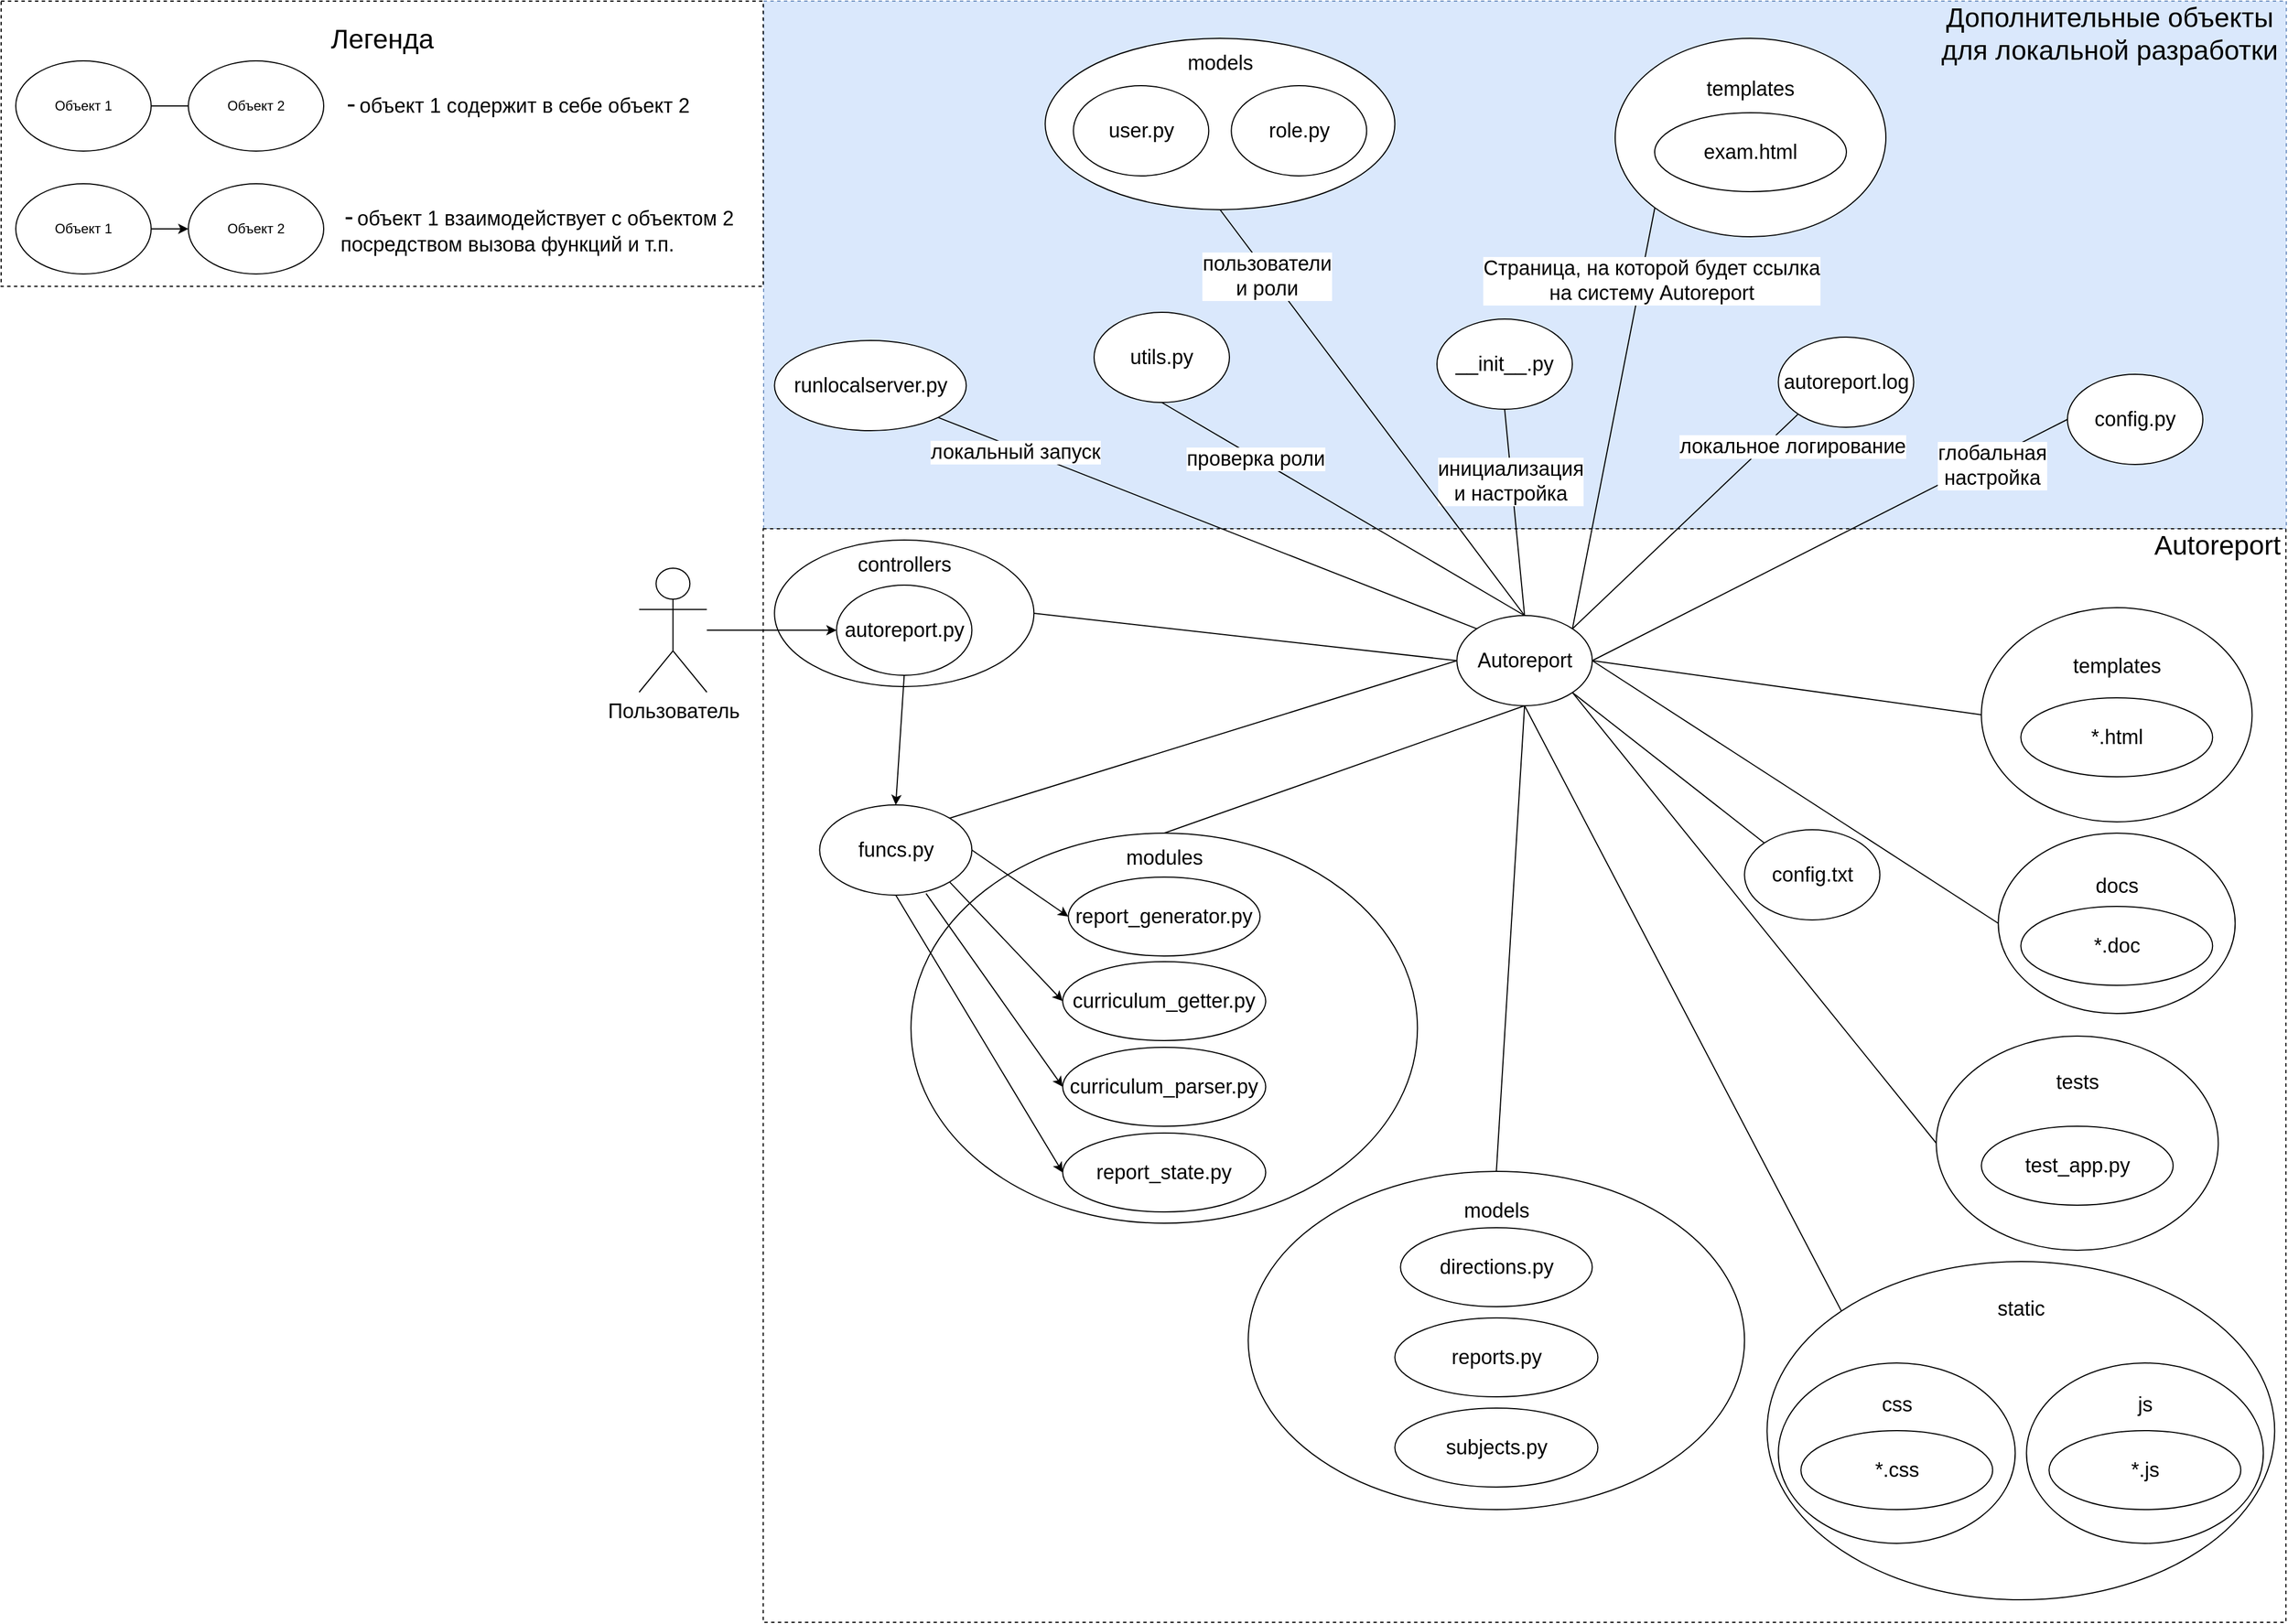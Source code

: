 <mxfile version="21.1.8" type="device">
  <diagram name="Страница 1" id="AQNEagUpSirrdBKasuVi">
    <mxGraphModel dx="3475" dy="1345" grid="0" gridSize="10" guides="1" tooltips="1" connect="1" arrows="1" fold="1" page="1" pageScale="1" pageWidth="850" pageHeight="1100" math="0" shadow="0">
      <root>
        <mxCell id="0" />
        <mxCell id="1" parent="0" />
        <mxCell id="csbuQ1kqr8Ar-hGWvevk-253" value="" style="rounded=0;whiteSpace=wrap;html=1;dashed=1;fillColor=#dae8fc;strokeColor=#6c8ebf;" parent="1" vertex="1">
          <mxGeometry x="202" y="162" width="1350" height="468" as="geometry" />
        </mxCell>
        <mxCell id="csbuQ1kqr8Ar-hGWvevk-183" value="" style="rounded=0;whiteSpace=wrap;html=1;dashed=1;" parent="1" vertex="1">
          <mxGeometry x="201.667" y="630" width="1350" height="970" as="geometry" />
        </mxCell>
        <mxCell id="csbuQ1kqr8Ar-hGWvevk-184" style="rounded=0;orthogonalLoop=1;jettySize=auto;html=1;exitX=1;exitY=0.5;exitDx=0;exitDy=0;entryX=0;entryY=0.5;entryDx=0;entryDy=0;endArrow=none;endFill=0;" parent="1" source="csbuQ1kqr8Ar-hGWvevk-187" target="csbuQ1kqr8Ar-hGWvevk-195" edge="1">
          <mxGeometry relative="1" as="geometry" />
        </mxCell>
        <mxCell id="csbuQ1kqr8Ar-hGWvevk-185" value="&lt;div&gt;&lt;font style=&quot;font-size: 18px;&quot;&gt;глобальная&lt;/font&gt;&lt;/div&gt;&lt;div&gt;&lt;font style=&quot;font-size: 18px;&quot;&gt;настройка&lt;br&gt;&lt;/font&gt;&lt;/div&gt;" style="edgeLabel;html=1;align=center;verticalAlign=middle;resizable=0;points=[];" parent="csbuQ1kqr8Ar-hGWvevk-184" vertex="1" connectable="0">
          <mxGeometry x="0.655" y="-6" relative="1" as="geometry">
            <mxPoint x="3" y="-2" as="offset" />
          </mxGeometry>
        </mxCell>
        <mxCell id="csbuQ1kqr8Ar-hGWvevk-186" style="rounded=0;orthogonalLoop=1;jettySize=auto;html=1;exitX=0;exitY=0.5;exitDx=0;exitDy=0;entryX=1;entryY=0.5;entryDx=0;entryDy=0;endArrow=none;endFill=0;" parent="1" source="csbuQ1kqr8Ar-hGWvevk-187" target="csbuQ1kqr8Ar-hGWvevk-189" edge="1">
          <mxGeometry relative="1" as="geometry" />
        </mxCell>
        <mxCell id="csbuQ1kqr8Ar-hGWvevk-187" value="&lt;font style=&quot;font-size: 18px;&quot;&gt;Autoreport&lt;/font&gt;" style="ellipse;whiteSpace=wrap;html=1;" parent="1" vertex="1">
          <mxGeometry x="816.667" y="707" width="120" height="80" as="geometry" />
        </mxCell>
        <mxCell id="csbuQ1kqr8Ar-hGWvevk-188" value="&lt;div&gt;&lt;font style=&quot;font-size: 18px;&quot;&gt;templates&lt;br&gt;&lt;/font&gt;&lt;/div&gt;&lt;div&gt;&lt;font style=&quot;font-size: 18px;&quot;&gt;&lt;br&gt;&lt;/font&gt;&lt;/div&gt;&lt;div&gt;&lt;font style=&quot;font-size: 18px;&quot;&gt;&lt;br&gt;&lt;/font&gt;&lt;/div&gt;&lt;div&gt;&lt;font style=&quot;font-size: 18px;&quot;&gt;&lt;br&gt;&lt;/font&gt;&lt;/div&gt;&lt;div&gt;&lt;font style=&quot;font-size: 18px;&quot;&gt;&lt;br&gt;&lt;/font&gt;&lt;/div&gt;" style="ellipse;whiteSpace=wrap;html=1;" parent="1" vertex="1">
          <mxGeometry x="1281.667" y="700" width="240" height="190" as="geometry" />
        </mxCell>
        <mxCell id="csbuQ1kqr8Ar-hGWvevk-189" value="&lt;div&gt;&lt;font style=&quot;font-size: 18px;&quot;&gt;controllers&lt;/font&gt;&lt;/div&gt;&lt;div&gt;&lt;font style=&quot;font-size: 18px;&quot;&gt;&lt;br&gt;&lt;/font&gt;&lt;/div&gt;&lt;div&gt;&lt;font style=&quot;font-size: 18px;&quot;&gt;&lt;br&gt;&lt;/font&gt;&lt;/div&gt;&lt;div&gt;&lt;font style=&quot;font-size: 18px;&quot;&gt;&lt;br&gt;&lt;/font&gt;&lt;/div&gt;&lt;div&gt;&lt;font style=&quot;font-size: 18px;&quot;&gt;&lt;br&gt;&lt;/font&gt;&lt;/div&gt;" style="ellipse;whiteSpace=wrap;html=1;" parent="1" vertex="1">
          <mxGeometry x="211.667" y="640" width="230" height="130" as="geometry" />
        </mxCell>
        <mxCell id="csbuQ1kqr8Ar-hGWvevk-190" value="&lt;div&gt;&lt;font style=&quot;font-size: 18px;&quot;&gt;static&lt;br&gt;&lt;/font&gt;&lt;/div&gt;&lt;div&gt;&lt;font style=&quot;font-size: 18px;&quot;&gt;&lt;br&gt;&lt;/font&gt;&lt;/div&gt;&lt;div&gt;&lt;font style=&quot;font-size: 18px;&quot;&gt;&lt;br&gt;&lt;/font&gt;&lt;/div&gt;&lt;div&gt;&lt;font style=&quot;font-size: 18px;&quot;&gt;&lt;br&gt;&lt;/font&gt;&lt;/div&gt;&lt;div&gt;&lt;font style=&quot;font-size: 18px;&quot;&gt;&lt;br&gt;&lt;/font&gt;&lt;/div&gt;&lt;div&gt;&lt;font style=&quot;font-size: 18px;&quot;&gt;&lt;br&gt;&lt;/font&gt;&lt;/div&gt;&lt;div&gt;&lt;font style=&quot;font-size: 18px;&quot;&gt;&lt;br&gt;&lt;/font&gt;&lt;/div&gt;&lt;div&gt;&lt;font style=&quot;font-size: 18px;&quot;&gt;&lt;br&gt;&lt;/font&gt;&lt;/div&gt;&lt;div&gt;&lt;font style=&quot;font-size: 18px;&quot;&gt;&lt;br&gt;&lt;/font&gt;&lt;/div&gt;&lt;div&gt;&lt;font style=&quot;font-size: 18px;&quot;&gt;&lt;br&gt;&lt;/font&gt;&lt;/div&gt;&lt;div&gt;&lt;font style=&quot;font-size: 18px;&quot;&gt;&lt;br&gt;&lt;/font&gt;&lt;/div&gt;" style="ellipse;whiteSpace=wrap;html=1;" parent="1" vertex="1">
          <mxGeometry x="1091.667" y="1280" width="450" height="300" as="geometry" />
        </mxCell>
        <mxCell id="csbuQ1kqr8Ar-hGWvevk-191" value="&lt;font style=&quot;font-size: 18px;&quot;&gt;autoreport.py&lt;/font&gt;" style="ellipse;whiteSpace=wrap;html=1;" parent="1" vertex="1">
          <mxGeometry x="266.667" y="680" width="120" height="80" as="geometry" />
        </mxCell>
        <mxCell id="csbuQ1kqr8Ar-hGWvevk-192" value="&lt;font style=&quot;font-size: 18px;&quot;&gt;funcs.py&lt;/font&gt;" style="ellipse;whiteSpace=wrap;html=1;" parent="1" vertex="1">
          <mxGeometry x="251.667" y="875" width="135" height="80" as="geometry" />
        </mxCell>
        <mxCell id="csbuQ1kqr8Ar-hGWvevk-193" value="&lt;div&gt;&lt;font style=&quot;font-size: 18px;&quot;&gt;tests&lt;br&gt;&lt;/font&gt;&lt;/div&gt;&lt;div&gt;&lt;font style=&quot;font-size: 18px;&quot;&gt;&lt;br&gt;&lt;/font&gt;&lt;/div&gt;&lt;div&gt;&lt;font style=&quot;font-size: 18px;&quot;&gt;&lt;br&gt;&lt;/font&gt;&lt;/div&gt;&lt;div&gt;&lt;font style=&quot;font-size: 18px;&quot;&gt;&lt;br&gt;&lt;/font&gt;&lt;/div&gt;&lt;div&gt;&lt;font style=&quot;font-size: 18px;&quot;&gt;&lt;br&gt;&lt;/font&gt;&lt;/div&gt;&lt;div&gt;&lt;font style=&quot;font-size: 18px;&quot;&gt;&lt;br&gt;&lt;/font&gt;&lt;/div&gt;" style="ellipse;whiteSpace=wrap;html=1;" parent="1" vertex="1">
          <mxGeometry x="1241.667" y="1080" width="250" height="190" as="geometry" />
        </mxCell>
        <mxCell id="csbuQ1kqr8Ar-hGWvevk-194" value="&lt;div&gt;&lt;font style=&quot;font-size: 18px;&quot;&gt;docs&lt;br&gt;&lt;/font&gt;&lt;/div&gt;&lt;div&gt;&lt;font style=&quot;font-size: 18px;&quot;&gt;&lt;br&gt;&lt;/font&gt;&lt;/div&gt;&lt;div&gt;&lt;font style=&quot;font-size: 18px;&quot;&gt;&lt;br&gt;&lt;/font&gt;&lt;/div&gt;&lt;div&gt;&lt;font style=&quot;font-size: 18px;&quot;&gt;&lt;br&gt;&lt;/font&gt;&lt;/div&gt;" style="ellipse;whiteSpace=wrap;html=1;" parent="1" vertex="1">
          <mxGeometry x="1296.667" y="900" width="210" height="160" as="geometry" />
        </mxCell>
        <mxCell id="csbuQ1kqr8Ar-hGWvevk-195" value="&lt;font style=&quot;font-size: 18px;&quot;&gt;config.py&lt;/font&gt;" style="ellipse;whiteSpace=wrap;html=1;" parent="1" vertex="1">
          <mxGeometry x="1357.997" y="493" width="120" height="80" as="geometry" />
        </mxCell>
        <mxCell id="csbuQ1kqr8Ar-hGWvevk-196" value="&lt;font style=&quot;font-size: 18px;&quot;&gt;config.txt&lt;/font&gt;" style="ellipse;whiteSpace=wrap;html=1;" parent="1" vertex="1">
          <mxGeometry x="1071.667" y="897" width="120" height="80" as="geometry" />
        </mxCell>
        <mxCell id="csbuQ1kqr8Ar-hGWvevk-197" style="rounded=0;orthogonalLoop=1;jettySize=auto;html=1;exitX=0;exitY=0.5;exitDx=0;exitDy=0;entryX=1;entryY=0;entryDx=0;entryDy=0;endArrow=none;endFill=0;" parent="1" source="csbuQ1kqr8Ar-hGWvevk-187" target="csbuQ1kqr8Ar-hGWvevk-192" edge="1">
          <mxGeometry relative="1" as="geometry">
            <mxPoint x="666.667" y="770" as="sourcePoint" />
            <mxPoint x="581.667" y="730" as="targetPoint" />
          </mxGeometry>
        </mxCell>
        <mxCell id="csbuQ1kqr8Ar-hGWvevk-198" style="rounded=0;orthogonalLoop=1;jettySize=auto;html=1;exitX=1;exitY=1;exitDx=0;exitDy=0;entryX=0;entryY=0;entryDx=0;entryDy=0;endArrow=none;endFill=0;" parent="1" source="csbuQ1kqr8Ar-hGWvevk-187" target="csbuQ1kqr8Ar-hGWvevk-196" edge="1">
          <mxGeometry relative="1" as="geometry">
            <mxPoint x="768.667" y="798" as="sourcePoint" />
            <mxPoint x="909.667" y="1112" as="targetPoint" />
          </mxGeometry>
        </mxCell>
        <mxCell id="csbuQ1kqr8Ar-hGWvevk-199" style="rounded=0;orthogonalLoop=1;jettySize=auto;html=1;exitX=1;exitY=1;exitDx=0;exitDy=0;entryX=0;entryY=0.5;entryDx=0;entryDy=0;endArrow=none;endFill=0;" parent="1" source="csbuQ1kqr8Ar-hGWvevk-187" target="csbuQ1kqr8Ar-hGWvevk-193" edge="1">
          <mxGeometry relative="1" as="geometry">
            <mxPoint x="768.667" y="798" as="sourcePoint" />
            <mxPoint x="949.667" y="1022" as="targetPoint" />
          </mxGeometry>
        </mxCell>
        <mxCell id="csbuQ1kqr8Ar-hGWvevk-200" style="rounded=0;orthogonalLoop=1;jettySize=auto;html=1;exitX=1;exitY=0.5;exitDx=0;exitDy=0;entryX=0;entryY=0.5;entryDx=0;entryDy=0;endArrow=none;endFill=0;" parent="1" source="csbuQ1kqr8Ar-hGWvevk-187" target="csbuQ1kqr8Ar-hGWvevk-194" edge="1">
          <mxGeometry relative="1" as="geometry">
            <mxPoint x="768.667" y="798" as="sourcePoint" />
            <mxPoint x="971.667" y="970" as="targetPoint" />
          </mxGeometry>
        </mxCell>
        <mxCell id="csbuQ1kqr8Ar-hGWvevk-201" style="rounded=0;orthogonalLoop=1;jettySize=auto;html=1;exitX=0.5;exitY=1;exitDx=0;exitDy=0;entryX=0;entryY=0;entryDx=0;entryDy=0;endArrow=none;endFill=0;" parent="1" source="csbuQ1kqr8Ar-hGWvevk-187" target="csbuQ1kqr8Ar-hGWvevk-190" edge="1">
          <mxGeometry relative="1" as="geometry">
            <mxPoint x="786.667" y="770" as="sourcePoint" />
            <mxPoint x="991.667" y="880" as="targetPoint" />
          </mxGeometry>
        </mxCell>
        <mxCell id="csbuQ1kqr8Ar-hGWvevk-202" style="rounded=0;orthogonalLoop=1;jettySize=auto;html=1;exitX=1;exitY=0.5;exitDx=0;exitDy=0;entryX=0;entryY=0.5;entryDx=0;entryDy=0;endArrow=none;endFill=0;" parent="1" source="csbuQ1kqr8Ar-hGWvevk-187" target="csbuQ1kqr8Ar-hGWvevk-188" edge="1">
          <mxGeometry relative="1" as="geometry">
            <mxPoint x="786.667" y="770" as="sourcePoint" />
            <mxPoint x="861.667" y="720" as="targetPoint" />
          </mxGeometry>
        </mxCell>
        <mxCell id="csbuQ1kqr8Ar-hGWvevk-203" value="&lt;font style=&quot;font-size: 24px;&quot;&gt;Autoreport&lt;/font&gt;" style="text;html=1;strokeColor=none;fillColor=none;align=center;verticalAlign=middle;whiteSpace=wrap;rounded=0;" parent="1" vertex="1">
          <mxGeometry x="1430" y="630" width="121.67" height="30" as="geometry" />
        </mxCell>
        <mxCell id="csbuQ1kqr8Ar-hGWvevk-204" value="&lt;font style=&quot;font-size: 18px;&quot;&gt;Пользователь&lt;/font&gt;" style="shape=umlActor;verticalLabelPosition=bottom;verticalAlign=top;html=1;outlineConnect=0;" parent="1" vertex="1">
          <mxGeometry x="91.667" y="665" width="60" height="110" as="geometry" />
        </mxCell>
        <mxCell id="csbuQ1kqr8Ar-hGWvevk-205" style="rounded=0;orthogonalLoop=1;jettySize=auto;html=1;entryX=0;entryY=0.5;entryDx=0;entryDy=0;startArrow=none;startFill=0;" parent="1" source="csbuQ1kqr8Ar-hGWvevk-204" target="csbuQ1kqr8Ar-hGWvevk-191" edge="1">
          <mxGeometry relative="1" as="geometry">
            <mxPoint x="471.667" y="810" as="sourcePoint" />
            <mxPoint x="506.667" y="830" as="targetPoint" />
          </mxGeometry>
        </mxCell>
        <mxCell id="csbuQ1kqr8Ar-hGWvevk-206" value="&lt;font style=&quot;font-size: 18px;&quot;&gt;autoreport.log&lt;/font&gt;" style="ellipse;whiteSpace=wrap;html=1;" parent="1" vertex="1">
          <mxGeometry x="1101.667" y="460" width="120" height="80" as="geometry" />
        </mxCell>
        <mxCell id="csbuQ1kqr8Ar-hGWvevk-207" value="&lt;font style=&quot;font-size: 18px;&quot;&gt;__init__.py&lt;/font&gt;" style="ellipse;whiteSpace=wrap;html=1;" parent="1" vertex="1">
          <mxGeometry x="798.997" y="444" width="120" height="80" as="geometry" />
        </mxCell>
        <mxCell id="csbuQ1kqr8Ar-hGWvevk-208" value="&lt;font style=&quot;font-size: 18px;&quot;&gt;runlocalserver.py&lt;/font&gt;" style="ellipse;whiteSpace=wrap;html=1;" parent="1" vertex="1">
          <mxGeometry x="211.667" y="463" width="170" height="80" as="geometry" />
        </mxCell>
        <mxCell id="csbuQ1kqr8Ar-hGWvevk-209" style="rounded=0;orthogonalLoop=1;jettySize=auto;html=1;exitX=1;exitY=0;exitDx=0;exitDy=0;entryX=0;entryY=1;entryDx=0;entryDy=0;endArrow=none;endFill=0;" parent="1" source="csbuQ1kqr8Ar-hGWvevk-187" target="csbuQ1kqr8Ar-hGWvevk-206" edge="1">
          <mxGeometry relative="1" as="geometry">
            <mxPoint x="786.667" y="770" as="sourcePoint" />
            <mxPoint x="861.667" y="720" as="targetPoint" />
          </mxGeometry>
        </mxCell>
        <mxCell id="csbuQ1kqr8Ar-hGWvevk-210" value="&lt;font style=&quot;font-size: 18px;&quot;&gt;локальное логирование&lt;br&gt;&lt;/font&gt;" style="edgeLabel;html=1;align=center;verticalAlign=middle;resizable=0;points=[];" parent="csbuQ1kqr8Ar-hGWvevk-209" vertex="1" connectable="0">
          <mxGeometry x="0.384" y="-1" relative="1" as="geometry">
            <mxPoint x="56" y="-31" as="offset" />
          </mxGeometry>
        </mxCell>
        <mxCell id="csbuQ1kqr8Ar-hGWvevk-211" style="rounded=0;orthogonalLoop=1;jettySize=auto;html=1;exitX=0.5;exitY=0;exitDx=0;exitDy=0;entryX=0.5;entryY=1;entryDx=0;entryDy=0;endArrow=none;endFill=0;" parent="1" source="csbuQ1kqr8Ar-hGWvevk-187" target="csbuQ1kqr8Ar-hGWvevk-207" edge="1">
          <mxGeometry relative="1" as="geometry">
            <mxPoint x="768.667" y="742" as="sourcePoint" />
            <mxPoint x="804.667" y="638" as="targetPoint" />
          </mxGeometry>
        </mxCell>
        <mxCell id="csbuQ1kqr8Ar-hGWvevk-212" value="&lt;div&gt;&lt;font style=&quot;font-size: 18px;&quot;&gt;инициализация&lt;/font&gt;&lt;/div&gt;&lt;div&gt;&lt;font style=&quot;font-size: 18px;&quot;&gt;и настройка&lt;/font&gt;&lt;/div&gt;" style="edgeLabel;html=1;align=center;verticalAlign=middle;resizable=0;points=[];" parent="csbuQ1kqr8Ar-hGWvevk-211" vertex="1" connectable="0">
          <mxGeometry x="0.308" y="1" relative="1" as="geometry">
            <mxPoint as="offset" />
          </mxGeometry>
        </mxCell>
        <mxCell id="csbuQ1kqr8Ar-hGWvevk-213" style="rounded=0;orthogonalLoop=1;jettySize=auto;html=1;exitX=0;exitY=0;exitDx=0;exitDy=0;entryX=1;entryY=1;entryDx=0;entryDy=0;endArrow=none;endFill=0;" parent="1" source="csbuQ1kqr8Ar-hGWvevk-187" target="csbuQ1kqr8Ar-hGWvevk-208" edge="1">
          <mxGeometry relative="1" as="geometry">
            <mxPoint x="768.667" y="742" as="sourcePoint" />
            <mxPoint x="849.667" y="648" as="targetPoint" />
          </mxGeometry>
        </mxCell>
        <mxCell id="csbuQ1kqr8Ar-hGWvevk-214" value="&lt;font style=&quot;font-size: 18px;&quot;&gt;локальный запуск&lt;br&gt;&lt;/font&gt;" style="edgeLabel;html=1;align=center;verticalAlign=middle;resizable=0;points=[];" parent="csbuQ1kqr8Ar-hGWvevk-213" vertex="1" connectable="0">
          <mxGeometry x="0.711" y="4" relative="1" as="geometry">
            <mxPoint x="1" as="offset" />
          </mxGeometry>
        </mxCell>
        <mxCell id="csbuQ1kqr8Ar-hGWvevk-215" value="&lt;font style=&quot;font-size: 18px;&quot;&gt;utils.py&lt;/font&gt;" style="ellipse;whiteSpace=wrap;html=1;" parent="1" vertex="1">
          <mxGeometry x="494.997" y="438" width="120" height="80" as="geometry" />
        </mxCell>
        <mxCell id="csbuQ1kqr8Ar-hGWvevk-216" style="rounded=0;orthogonalLoop=1;jettySize=auto;html=1;exitX=0.5;exitY=0;exitDx=0;exitDy=0;entryX=0.5;entryY=1;entryDx=0;entryDy=0;endArrow=none;endFill=0;" parent="1" source="csbuQ1kqr8Ar-hGWvevk-187" target="csbuQ1kqr8Ar-hGWvevk-215" edge="1">
          <mxGeometry relative="1" as="geometry">
            <mxPoint x="726.667" y="730" as="sourcePoint" />
            <mxPoint x="841.667" y="620" as="targetPoint" />
          </mxGeometry>
        </mxCell>
        <mxCell id="csbuQ1kqr8Ar-hGWvevk-217" value="&lt;font style=&quot;font-size: 18px;&quot;&gt;проверка роли&lt;br&gt;&lt;/font&gt;" style="edgeLabel;html=1;align=center;verticalAlign=middle;resizable=0;points=[];" parent="csbuQ1kqr8Ar-hGWvevk-216" vertex="1" connectable="0">
          <mxGeometry x="0.482" y="1" relative="1" as="geometry">
            <mxPoint as="offset" />
          </mxGeometry>
        </mxCell>
        <mxCell id="csbuQ1kqr8Ar-hGWvevk-218" style="rounded=0;orthogonalLoop=1;jettySize=auto;html=1;exitX=0.5;exitY=1;exitDx=0;exitDy=0;entryX=0.5;entryY=0;entryDx=0;entryDy=0;startArrow=none;startFill=0;" parent="1" source="csbuQ1kqr8Ar-hGWvevk-191" target="csbuQ1kqr8Ar-hGWvevk-192" edge="1">
          <mxGeometry relative="1" as="geometry">
            <mxPoint x="456.667" y="1020" as="sourcePoint" />
            <mxPoint x="526.667" y="858" as="targetPoint" />
          </mxGeometry>
        </mxCell>
        <mxCell id="csbuQ1kqr8Ar-hGWvevk-219" value="&lt;div&gt;&lt;font style=&quot;font-size: 18px;&quot;&gt;modules&lt;br&gt;&lt;/font&gt;&lt;/div&gt;&lt;div&gt;&lt;font style=&quot;font-size: 18px;&quot;&gt;&lt;br&gt;&lt;/font&gt;&lt;/div&gt;&lt;div&gt;&lt;font style=&quot;font-size: 18px;&quot;&gt;&lt;br&gt;&lt;/font&gt;&lt;/div&gt;&lt;div&gt;&lt;font style=&quot;font-size: 18px;&quot;&gt;&lt;br&gt;&lt;/font&gt;&lt;/div&gt;&lt;div&gt;&lt;font style=&quot;font-size: 18px;&quot;&gt;&lt;br&gt;&lt;/font&gt;&lt;/div&gt;&lt;div&gt;&lt;font style=&quot;font-size: 18px;&quot;&gt;&lt;br&gt;&lt;/font&gt;&lt;/div&gt;&lt;div&gt;&lt;font style=&quot;font-size: 18px;&quot;&gt;&lt;br&gt;&lt;/font&gt;&lt;/div&gt;&lt;div&gt;&lt;font style=&quot;font-size: 18px;&quot;&gt;&lt;br&gt;&lt;/font&gt;&lt;/div&gt;&lt;div&gt;&lt;font style=&quot;font-size: 18px;&quot;&gt;&lt;br&gt;&lt;/font&gt;&lt;/div&gt;&lt;div&gt;&lt;br&gt;&lt;/div&gt;&lt;div&gt;&lt;br&gt;&lt;/div&gt;&lt;div&gt;&lt;br&gt;&lt;/div&gt;&lt;div&gt;&lt;br&gt;&lt;/div&gt;&lt;div&gt;&lt;br&gt;&lt;/div&gt;&lt;div&gt;&lt;br&gt;&lt;/div&gt;&lt;div&gt;&lt;br&gt;&lt;/div&gt;&lt;div&gt;&lt;br&gt;&lt;/div&gt;&lt;div&gt;&lt;br&gt;&lt;/div&gt;" style="ellipse;whiteSpace=wrap;html=1;" parent="1" vertex="1">
          <mxGeometry x="332.667" y="900" width="449" height="346" as="geometry" />
        </mxCell>
        <mxCell id="csbuQ1kqr8Ar-hGWvevk-220" value="&lt;font style=&quot;font-size: 18px;&quot;&gt;curriculum_getter.py&lt;/font&gt;" style="ellipse;whiteSpace=wrap;html=1;" parent="1" vertex="1">
          <mxGeometry x="467.167" y="1014" width="180" height="70" as="geometry" />
        </mxCell>
        <mxCell id="csbuQ1kqr8Ar-hGWvevk-221" value="&lt;font style=&quot;font-size: 18px;&quot;&gt;curriculum_parser.py&lt;/font&gt;" style="ellipse;whiteSpace=wrap;html=1;" parent="1" vertex="1">
          <mxGeometry x="467.167" y="1090" width="180" height="70" as="geometry" />
        </mxCell>
        <mxCell id="csbuQ1kqr8Ar-hGWvevk-222" value="&lt;font style=&quot;font-size: 18px;&quot;&gt;report_generator.py&lt;/font&gt;" style="ellipse;whiteSpace=wrap;html=1;" parent="1" vertex="1">
          <mxGeometry x="472.167" y="939" width="170" height="70" as="geometry" />
        </mxCell>
        <mxCell id="csbuQ1kqr8Ar-hGWvevk-223" style="rounded=0;orthogonalLoop=1;jettySize=auto;html=1;exitX=0.5;exitY=1;exitDx=0;exitDy=0;entryX=0.5;entryY=0;entryDx=0;entryDy=0;endArrow=none;endFill=0;" parent="1" source="csbuQ1kqr8Ar-hGWvevk-187" target="csbuQ1kqr8Ar-hGWvevk-219" edge="1">
          <mxGeometry relative="1" as="geometry">
            <mxPoint x="666.667" y="770" as="sourcePoint" />
            <mxPoint x="376.667" y="897" as="targetPoint" />
          </mxGeometry>
        </mxCell>
        <mxCell id="csbuQ1kqr8Ar-hGWvevk-224" style="rounded=0;orthogonalLoop=1;jettySize=auto;html=1;exitX=0;exitY=0.5;exitDx=0;exitDy=0;entryX=1;entryY=0.5;entryDx=0;entryDy=0;startArrow=classic;startFill=1;endArrow=none;endFill=0;" parent="1" source="csbuQ1kqr8Ar-hGWvevk-222" target="csbuQ1kqr8Ar-hGWvevk-192" edge="1">
          <mxGeometry relative="1" as="geometry">
            <mxPoint x="336.667" y="770" as="sourcePoint" />
            <mxPoint x="329.667" y="885" as="targetPoint" />
          </mxGeometry>
        </mxCell>
        <mxCell id="csbuQ1kqr8Ar-hGWvevk-225" style="rounded=0;orthogonalLoop=1;jettySize=auto;html=1;exitX=0;exitY=0.5;exitDx=0;exitDy=0;entryX=1;entryY=1;entryDx=0;entryDy=0;startArrow=classic;startFill=1;endArrow=none;endFill=0;" parent="1" source="csbuQ1kqr8Ar-hGWvevk-220" target="csbuQ1kqr8Ar-hGWvevk-192" edge="1">
          <mxGeometry relative="1" as="geometry">
            <mxPoint x="506.667" y="985" as="sourcePoint" />
            <mxPoint x="376.667" y="953" as="targetPoint" />
          </mxGeometry>
        </mxCell>
        <mxCell id="csbuQ1kqr8Ar-hGWvevk-226" style="rounded=0;orthogonalLoop=1;jettySize=auto;html=1;exitX=0;exitY=0.5;exitDx=0;exitDy=0;entryX=0.699;entryY=0.982;entryDx=0;entryDy=0;startArrow=classic;startFill=1;entryPerimeter=0;endArrow=none;endFill=0;" parent="1" source="csbuQ1kqr8Ar-hGWvevk-221" target="csbuQ1kqr8Ar-hGWvevk-192" edge="1">
          <mxGeometry relative="1" as="geometry">
            <mxPoint x="501.667" y="1065" as="sourcePoint" />
            <mxPoint x="376.667" y="953" as="targetPoint" />
          </mxGeometry>
        </mxCell>
        <mxCell id="csbuQ1kqr8Ar-hGWvevk-227" value="&lt;div&gt;&lt;font style=&quot;font-size: 18px;&quot;&gt;models&lt;/font&gt;&lt;/div&gt;&lt;div&gt;&lt;font style=&quot;font-size: 18px;&quot;&gt;&lt;br&gt;&lt;/font&gt;&lt;/div&gt;&lt;div&gt;&lt;font style=&quot;font-size: 18px;&quot;&gt;&lt;br&gt;&lt;/font&gt;&lt;/div&gt;&lt;div&gt;&lt;font style=&quot;font-size: 18px;&quot;&gt;&lt;br&gt;&lt;/font&gt;&lt;/div&gt;&lt;div&gt;&lt;font style=&quot;font-size: 18px;&quot;&gt;&lt;br&gt;&lt;/font&gt;&lt;/div&gt;&lt;div&gt;&lt;font style=&quot;font-size: 18px;&quot;&gt;&lt;br&gt;&lt;/font&gt;&lt;/div&gt;&lt;div&gt;&lt;font style=&quot;font-size: 18px;&quot;&gt;&lt;br&gt;&lt;/font&gt;&lt;/div&gt;&lt;div&gt;&lt;font style=&quot;font-size: 18px;&quot;&gt;&lt;br&gt;&lt;/font&gt;&lt;/div&gt;&lt;div&gt;&lt;font style=&quot;font-size: 18px;&quot;&gt;&lt;br&gt;&lt;/font&gt;&lt;/div&gt;&lt;div&gt;&lt;br&gt;&lt;/div&gt;&lt;div&gt;&lt;br&gt;&lt;/div&gt;&lt;div&gt;&lt;br&gt;&lt;/div&gt;&lt;div&gt;&lt;br&gt;&lt;/div&gt;" style="ellipse;whiteSpace=wrap;html=1;" parent="1" vertex="1">
          <mxGeometry x="631.667" y="1200" width="440" height="300" as="geometry" />
        </mxCell>
        <mxCell id="csbuQ1kqr8Ar-hGWvevk-228" style="rounded=0;orthogonalLoop=1;jettySize=auto;html=1;exitX=0.5;exitY=1;exitDx=0;exitDy=0;entryX=0.5;entryY=0;entryDx=0;entryDy=0;endArrow=none;endFill=0;" parent="1" source="csbuQ1kqr8Ar-hGWvevk-187" target="csbuQ1kqr8Ar-hGWvevk-227" edge="1">
          <mxGeometry relative="1" as="geometry">
            <mxPoint x="768.667" y="798" as="sourcePoint" />
            <mxPoint x="909.667" y="1112" as="targetPoint" />
          </mxGeometry>
        </mxCell>
        <mxCell id="csbuQ1kqr8Ar-hGWvevk-229" value="&lt;div&gt;&lt;font style=&quot;font-size: 18px;&quot;&gt;models&lt;br&gt;&lt;/font&gt;&lt;/div&gt;&lt;div&gt;&lt;font style=&quot;font-size: 18px;&quot;&gt;&lt;br&gt;&lt;/font&gt;&lt;/div&gt;&lt;div&gt;&lt;font style=&quot;font-size: 18px;&quot;&gt;&lt;br&gt;&lt;/font&gt;&lt;/div&gt;&lt;div&gt;&lt;font style=&quot;font-size: 18px;&quot;&gt;&lt;br&gt;&lt;/font&gt;&lt;/div&gt;&lt;div&gt;&lt;font style=&quot;font-size: 18px;&quot;&gt;&lt;br&gt;&lt;/font&gt;&lt;/div&gt;&lt;div&gt;&lt;font style=&quot;font-size: 18px;&quot;&gt;&lt;br&gt;&lt;/font&gt;&lt;/div&gt;" style="ellipse;whiteSpace=wrap;html=1;" parent="1" vertex="1">
          <mxGeometry x="451.667" y="195" width="310" height="152" as="geometry" />
        </mxCell>
        <mxCell id="csbuQ1kqr8Ar-hGWvevk-230" style="rounded=0;orthogonalLoop=1;jettySize=auto;html=1;exitX=0.5;exitY=0;exitDx=0;exitDy=0;entryX=0.5;entryY=1;entryDx=0;entryDy=0;endArrow=none;endFill=0;" parent="1" source="csbuQ1kqr8Ar-hGWvevk-187" target="csbuQ1kqr8Ar-hGWvevk-229" edge="1">
          <mxGeometry relative="1" as="geometry">
            <mxPoint x="726.667" y="730" as="sourcePoint" />
            <mxPoint x="841.667" y="620" as="targetPoint" />
          </mxGeometry>
        </mxCell>
        <mxCell id="csbuQ1kqr8Ar-hGWvevk-231" value="&lt;div&gt;&lt;font style=&quot;font-size: 18px;&quot;&gt;пользователи&lt;/font&gt;&lt;/div&gt;&lt;div&gt;&lt;font style=&quot;font-size: 18px;&quot;&gt;и роли&lt;br&gt;&lt;/font&gt;&lt;/div&gt;" style="edgeLabel;html=1;align=center;verticalAlign=middle;resizable=0;points=[];" parent="csbuQ1kqr8Ar-hGWvevk-230" vertex="1" connectable="0">
          <mxGeometry x="0.628" y="3" relative="1" as="geometry">
            <mxPoint x="-7" y="-10" as="offset" />
          </mxGeometry>
        </mxCell>
        <mxCell id="csbuQ1kqr8Ar-hGWvevk-232" value="&lt;font style=&quot;font-size: 18px;&quot;&gt;role.py&lt;/font&gt;" style="ellipse;whiteSpace=wrap;html=1;" parent="1" vertex="1">
          <mxGeometry x="616.667" y="237" width="120" height="80" as="geometry" />
        </mxCell>
        <mxCell id="csbuQ1kqr8Ar-hGWvevk-233" value="&lt;font style=&quot;font-size: 18px;&quot;&gt;user.py&lt;/font&gt;" style="ellipse;whiteSpace=wrap;html=1;" parent="1" vertex="1">
          <mxGeometry x="476.667" y="237" width="120" height="80" as="geometry" />
        </mxCell>
        <mxCell id="csbuQ1kqr8Ar-hGWvevk-234" value="&lt;font style=&quot;font-size: 18px;&quot;&gt;reports.py&lt;/font&gt;" style="ellipse;whiteSpace=wrap;html=1;" parent="1" vertex="1">
          <mxGeometry x="761.667" y="1330" width="180" height="70" as="geometry" />
        </mxCell>
        <mxCell id="csbuQ1kqr8Ar-hGWvevk-235" value="&lt;font style=&quot;font-size: 18px;&quot;&gt;subjects.py&lt;/font&gt;" style="ellipse;whiteSpace=wrap;html=1;" parent="1" vertex="1">
          <mxGeometry x="761.667" y="1410" width="180" height="70" as="geometry" />
        </mxCell>
        <mxCell id="csbuQ1kqr8Ar-hGWvevk-236" value="&lt;font style=&quot;font-size: 18px;&quot;&gt;directions.py&lt;/font&gt;" style="ellipse;whiteSpace=wrap;html=1;" parent="1" vertex="1">
          <mxGeometry x="766.667" y="1250" width="170" height="70" as="geometry" />
        </mxCell>
        <mxCell id="csbuQ1kqr8Ar-hGWvevk-237" value="&lt;font style=&quot;font-size: 18px;&quot;&gt;test_app.py&lt;/font&gt;" style="ellipse;whiteSpace=wrap;html=1;" parent="1" vertex="1">
          <mxGeometry x="1281.667" y="1160" width="170" height="70" as="geometry" />
        </mxCell>
        <mxCell id="csbuQ1kqr8Ar-hGWvevk-238" value="&lt;font style=&quot;font-size: 18px;&quot;&gt;*.doc&lt;/font&gt;" style="ellipse;whiteSpace=wrap;html=1;" parent="1" vertex="1">
          <mxGeometry x="1316.667" y="965" width="170" height="70" as="geometry" />
        </mxCell>
        <mxCell id="csbuQ1kqr8Ar-hGWvevk-239" value="&lt;font style=&quot;font-size: 18px;&quot;&gt;*.html&lt;/font&gt;" style="ellipse;whiteSpace=wrap;html=1;" parent="1" vertex="1">
          <mxGeometry x="1316.667" y="780" width="170" height="70" as="geometry" />
        </mxCell>
        <mxCell id="csbuQ1kqr8Ar-hGWvevk-240" value="&lt;div&gt;&lt;font style=&quot;font-size: 18px;&quot;&gt;css&lt;/font&gt;&lt;/div&gt;&lt;div&gt;&lt;font style=&quot;font-size: 18px;&quot;&gt;&lt;br&gt;&lt;/font&gt;&lt;/div&gt;&lt;div&gt;&lt;font style=&quot;font-size: 18px;&quot;&gt;&lt;br&gt;&lt;/font&gt;&lt;/div&gt;&lt;div&gt;&lt;font style=&quot;font-size: 18px;&quot;&gt;&lt;br&gt;&lt;/font&gt;&lt;/div&gt;&lt;div&gt;&lt;font style=&quot;font-size: 18px;&quot;&gt;&lt;br&gt;&lt;/font&gt;&lt;/div&gt;" style="ellipse;whiteSpace=wrap;html=1;" parent="1" vertex="1">
          <mxGeometry x="1101.667" y="1370" width="210" height="160" as="geometry" />
        </mxCell>
        <mxCell id="csbuQ1kqr8Ar-hGWvevk-241" value="&lt;div&gt;&lt;font style=&quot;font-size: 18px;&quot;&gt;js&lt;/font&gt;&lt;/div&gt;&lt;div&gt;&lt;font style=&quot;font-size: 18px;&quot;&gt;&lt;br&gt;&lt;/font&gt;&lt;/div&gt;&lt;div&gt;&lt;font style=&quot;font-size: 18px;&quot;&gt;&lt;br&gt;&lt;/font&gt;&lt;/div&gt;&lt;div&gt;&lt;font style=&quot;font-size: 18px;&quot;&gt;&lt;br&gt;&lt;/font&gt;&lt;/div&gt;&lt;div&gt;&lt;font style=&quot;font-size: 18px;&quot;&gt;&lt;br&gt;&lt;/font&gt;&lt;/div&gt;" style="ellipse;whiteSpace=wrap;html=1;" parent="1" vertex="1">
          <mxGeometry x="1321.667" y="1370" width="210" height="160" as="geometry" />
        </mxCell>
        <mxCell id="csbuQ1kqr8Ar-hGWvevk-242" value="&lt;font style=&quot;font-size: 18px;&quot;&gt;*.css&lt;/font&gt;" style="ellipse;whiteSpace=wrap;html=1;" parent="1" vertex="1">
          <mxGeometry x="1121.667" y="1430" width="170" height="70" as="geometry" />
        </mxCell>
        <mxCell id="csbuQ1kqr8Ar-hGWvevk-243" value="&lt;font style=&quot;font-size: 18px;&quot;&gt;*.js&lt;/font&gt;" style="ellipse;whiteSpace=wrap;html=1;" parent="1" vertex="1">
          <mxGeometry x="1341.667" y="1430" width="170" height="70" as="geometry" />
        </mxCell>
        <mxCell id="csbuQ1kqr8Ar-hGWvevk-244" value="&lt;div&gt;&lt;font style=&quot;font-size: 18px;&quot;&gt;templates&lt;br&gt;&lt;/font&gt;&lt;/div&gt;&lt;div&gt;&lt;font style=&quot;font-size: 18px;&quot;&gt;&lt;br&gt;&lt;/font&gt;&lt;/div&gt;&lt;div&gt;&lt;font style=&quot;font-size: 18px;&quot;&gt;&lt;br&gt;&lt;/font&gt;&lt;/div&gt;&lt;div&gt;&lt;font style=&quot;font-size: 18px;&quot;&gt;&lt;br&gt;&lt;/font&gt;&lt;/div&gt;&lt;div&gt;&lt;font style=&quot;font-size: 18px;&quot;&gt;&lt;br&gt;&lt;/font&gt;&lt;/div&gt;" style="ellipse;whiteSpace=wrap;html=1;" parent="1" vertex="1">
          <mxGeometry x="956.997" y="195" width="240" height="176" as="geometry" />
        </mxCell>
        <mxCell id="csbuQ1kqr8Ar-hGWvevk-245" value="&lt;font style=&quot;font-size: 18px;&quot;&gt;exam.html&lt;/font&gt;" style="ellipse;whiteSpace=wrap;html=1;" parent="1" vertex="1">
          <mxGeometry x="991.997" y="261" width="170" height="70" as="geometry" />
        </mxCell>
        <mxCell id="csbuQ1kqr8Ar-hGWvevk-246" style="rounded=0;orthogonalLoop=1;jettySize=auto;html=1;exitX=1;exitY=0;exitDx=0;exitDy=0;entryX=0;entryY=1;entryDx=0;entryDy=0;endArrow=none;endFill=0;" parent="1" source="csbuQ1kqr8Ar-hGWvevk-187" target="csbuQ1kqr8Ar-hGWvevk-244" edge="1">
          <mxGeometry relative="1" as="geometry">
            <mxPoint x="786.667" y="770" as="sourcePoint" />
            <mxPoint x="1101.667" y="740" as="targetPoint" />
          </mxGeometry>
        </mxCell>
        <mxCell id="csbuQ1kqr8Ar-hGWvevk-247" value="&lt;div&gt;&lt;font style=&quot;font-size: 18px;&quot;&gt;Страница, на которой будет ссылка&lt;/font&gt;&lt;/div&gt;&lt;div&gt;&lt;font style=&quot;font-size: 18px;&quot;&gt;на систему Autoreport&lt;br&gt;&lt;/font&gt;&lt;/div&gt;" style="edgeLabel;html=1;align=center;verticalAlign=middle;resizable=0;points=[];" parent="csbuQ1kqr8Ar-hGWvevk-246" vertex="1" connectable="0">
          <mxGeometry x="0.44" y="1" relative="1" as="geometry">
            <mxPoint x="18" y="-40" as="offset" />
          </mxGeometry>
        </mxCell>
        <mxCell id="csbuQ1kqr8Ar-hGWvevk-248" value="&lt;font style=&quot;font-size: 18px;&quot;&gt;report_state.py&lt;/font&gt;" style="ellipse;whiteSpace=wrap;html=1;" parent="1" vertex="1">
          <mxGeometry x="467.167" y="1166" width="180" height="70" as="geometry" />
        </mxCell>
        <mxCell id="csbuQ1kqr8Ar-hGWvevk-249" style="rounded=0;orthogonalLoop=1;jettySize=auto;html=1;exitX=0;exitY=0.5;exitDx=0;exitDy=0;entryX=0.5;entryY=1;entryDx=0;entryDy=0;startArrow=classic;startFill=1;endArrow=none;endFill=0;" parent="1" source="csbuQ1kqr8Ar-hGWvevk-248" target="csbuQ1kqr8Ar-hGWvevk-192" edge="1">
          <mxGeometry relative="1" as="geometry">
            <mxPoint x="476.667" y="1135" as="sourcePoint" />
            <mxPoint x="329.667" y="965" as="targetPoint" />
          </mxGeometry>
        </mxCell>
        <mxCell id="csbuQ1kqr8Ar-hGWvevk-255" value="&lt;div&gt;&lt;font style=&quot;font-size: 24px;&quot;&gt;Дополнительные объекты&lt;/font&gt;&lt;/div&gt;&lt;div&gt;&lt;font style=&quot;font-size: 24px;&quot;&gt;для локальной разработки&lt;br&gt;&lt;/font&gt;&lt;/div&gt;" style="text;html=1;strokeColor=none;fillColor=none;align=center;verticalAlign=middle;whiteSpace=wrap;rounded=0;" parent="1" vertex="1">
          <mxGeometry x="1239" y="162" width="313" height="58" as="geometry" />
        </mxCell>
        <mxCell id="gVwG0Lx8BZrEFRBcDOPA-4" value="&lt;div&gt;&lt;font style=&quot;font-size: 24px;&quot;&gt;Легенда&lt;/font&gt;&lt;/div&gt;&lt;div&gt;&lt;font style=&quot;font-size: 24px;&quot;&gt;&lt;br&gt;&lt;/font&gt;&lt;/div&gt;&lt;div&gt;&lt;font style=&quot;font-size: 24px;&quot;&gt;&lt;br&gt;&lt;/font&gt;&lt;/div&gt;&lt;div&gt;&lt;font style=&quot;font-size: 24px;&quot;&gt;&lt;br&gt;&lt;/font&gt;&lt;/div&gt;&lt;div&gt;&lt;font style=&quot;font-size: 24px;&quot;&gt;&lt;br&gt;&lt;/font&gt;&lt;/div&gt;&lt;div&gt;&lt;br&gt;&lt;/div&gt;&lt;div&gt;&lt;br&gt;&lt;/div&gt;&lt;div&gt;&lt;br&gt;&lt;/div&gt;&lt;div&gt;&lt;br&gt;&lt;/div&gt;&lt;div&gt;&lt;br&gt;&lt;/div&gt;" style="rounded=0;whiteSpace=wrap;html=1;dashed=1;" vertex="1" parent="1">
          <mxGeometry x="-474" y="162" width="675.67" height="253" as="geometry" />
        </mxCell>
        <mxCell id="gVwG0Lx8BZrEFRBcDOPA-5" value="" style="endArrow=none;html=1;rounded=0;exitX=1;exitY=0.5;exitDx=0;exitDy=0;entryX=0;entryY=0.5;entryDx=0;entryDy=0;" edge="1" parent="1" source="gVwG0Lx8BZrEFRBcDOPA-9" target="gVwG0Lx8BZrEFRBcDOPA-10">
          <mxGeometry width="50" height="50" relative="1" as="geometry">
            <mxPoint x="-241" y="237" as="sourcePoint" />
            <mxPoint x="-191" y="187" as="targetPoint" />
          </mxGeometry>
        </mxCell>
        <mxCell id="gVwG0Lx8BZrEFRBcDOPA-9" value="Объект 1" style="ellipse;whiteSpace=wrap;html=1;" vertex="1" parent="1">
          <mxGeometry x="-461" y="215" width="120" height="80" as="geometry" />
        </mxCell>
        <mxCell id="gVwG0Lx8BZrEFRBcDOPA-10" value="Объект 2" style="ellipse;whiteSpace=wrap;html=1;" vertex="1" parent="1">
          <mxGeometry x="-308" y="215" width="120" height="80" as="geometry" />
        </mxCell>
        <mxCell id="gVwG0Lx8BZrEFRBcDOPA-11" value="&lt;div align=&quot;left&quot;&gt;&amp;nbsp;&lt;font style=&quot;font-size: 24px;&quot;&gt;-&lt;/font&gt; &lt;font style=&quot;font-size: 18px;&quot;&gt;объект 1 содержит в себе объект 2&lt;/font&gt;&lt;/div&gt;" style="text;html=1;strokeColor=none;fillColor=none;align=left;verticalAlign=middle;whiteSpace=wrap;rounded=0;" vertex="1" parent="1">
          <mxGeometry x="-173" y="210" width="363" height="85" as="geometry" />
        </mxCell>
        <mxCell id="gVwG0Lx8BZrEFRBcDOPA-15" value="" style="endArrow=classic;html=1;rounded=0;exitX=1;exitY=0.5;exitDx=0;exitDy=0;entryX=0;entryY=0.5;entryDx=0;entryDy=0;startArrow=none;startFill=0;endFill=1;" edge="1" parent="1" source="gVwG0Lx8BZrEFRBcDOPA-16" target="gVwG0Lx8BZrEFRBcDOPA-17">
          <mxGeometry width="50" height="50" relative="1" as="geometry">
            <mxPoint x="-241" y="346" as="sourcePoint" />
            <mxPoint x="-191" y="296" as="targetPoint" />
          </mxGeometry>
        </mxCell>
        <mxCell id="gVwG0Lx8BZrEFRBcDOPA-16" value="Объект 1" style="ellipse;whiteSpace=wrap;html=1;" vertex="1" parent="1">
          <mxGeometry x="-461" y="324" width="120" height="80" as="geometry" />
        </mxCell>
        <mxCell id="gVwG0Lx8BZrEFRBcDOPA-17" value="Объект 2" style="ellipse;whiteSpace=wrap;html=1;" vertex="1" parent="1">
          <mxGeometry x="-308" y="324" width="120" height="80" as="geometry" />
        </mxCell>
        <mxCell id="gVwG0Lx8BZrEFRBcDOPA-18" value="&lt;div align=&quot;left&quot;&gt;&amp;nbsp;&lt;font style=&quot;font-size: 24px;&quot;&gt;-&lt;/font&gt; &lt;font style=&quot;font-size: 18px;&quot;&gt;объект 1 взаимодействует с объектом 2 посредством вызова функций и т.п.&lt;br&gt;&lt;/font&gt;&lt;/div&gt;" style="text;html=1;strokeColor=none;fillColor=none;align=left;verticalAlign=middle;whiteSpace=wrap;rounded=0;" vertex="1" parent="1">
          <mxGeometry x="-175" y="321.5" width="365" height="85" as="geometry" />
        </mxCell>
      </root>
    </mxGraphModel>
  </diagram>
</mxfile>

